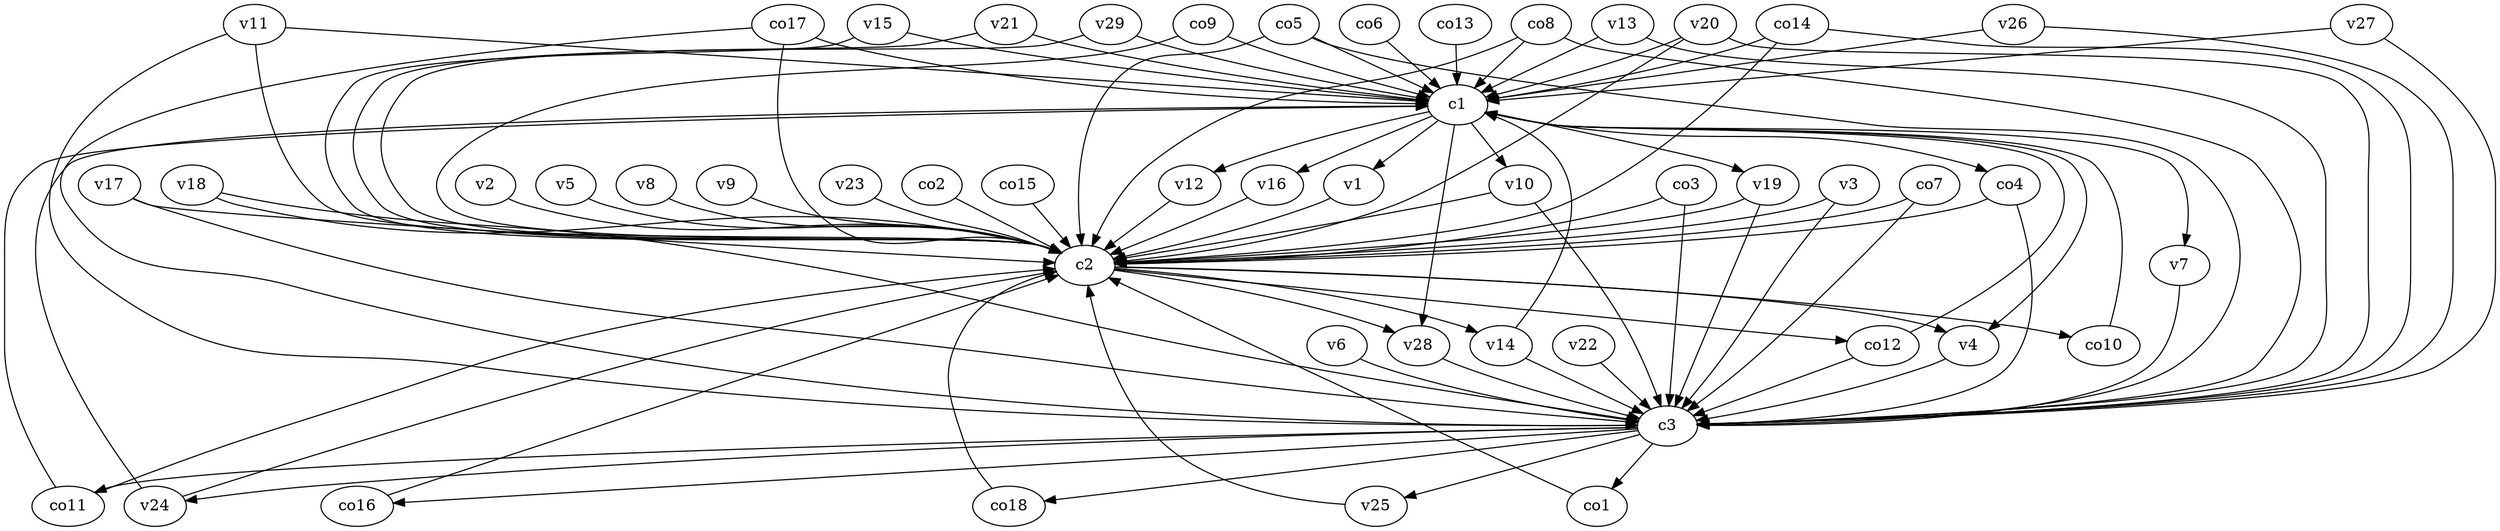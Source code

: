 strict digraph  {
c1;
c2;
c3;
v1;
v2;
v3;
v4;
v5;
v6;
v7;
v8;
v9;
v10;
v11;
v12;
v13;
v14;
v15;
v16;
v17;
v18;
v19;
v20;
v21;
v22;
v23;
v24;
v25;
v26;
v27;
v28;
v29;
co1;
co2;
co3;
co4;
co5;
co6;
co7;
co8;
co9;
co10;
co11;
co12;
co13;
co14;
co15;
co16;
co17;
co18;
c1 -> v19  [weight=1];
c1 -> co4  [weight=1];
c1 -> v12  [weight=1];
c1 -> v7  [weight=1];
c1 -> v10  [weight=1];
c1 -> v1  [weight=1];
c1 -> v16  [weight=1];
c1 -> v4  [weight=1];
c1 -> v28  [weight=1];
c2 -> co10  [weight=1];
c2 -> v28  [weight=1];
c2 -> v4  [weight=1];
c2 -> co12  [weight=1];
c2 -> v14  [weight=1];
c3 -> co1  [weight=1];
c3 -> v24  [weight=1];
c3 -> co18  [weight=1];
c3 -> v25  [weight=1];
c3 -> co16  [weight=1];
c3 -> co11  [weight=1];
v1 -> c2  [weight=1];
v2 -> c2  [weight=1];
v3 -> c3  [weight=1];
v3 -> c2  [weight=1];
v4 -> c3  [weight=1];
v5 -> c2  [weight=1];
v6 -> c3  [weight=1];
v7 -> c3  [weight=1];
v8 -> c2  [weight=1];
v9 -> c2  [weight=1];
v10 -> c2  [weight=1];
v10 -> c3  [weight=1];
v11 -> c2  [weight=1];
v11 -> c3  [weight=1];
v11 -> c1  [weight=1];
v12 -> c2  [weight=1];
v13 -> c1  [weight=1];
v13 -> c3  [weight=1];
v14 -> c1  [weight=1];
v14 -> c3  [weight=1];
v15 -> c2  [weight=1];
v15 -> c1  [weight=1];
v16 -> c2  [weight=1];
v17 -> c3  [weight=1];
v17 -> c2  [weight=1];
v18 -> c3  [weight=1];
v18 -> c2  [weight=1];
v19 -> c2  [weight=1];
v19 -> c3  [weight=1];
v20 -> c1  [weight=1];
v20 -> c2  [weight=1];
v20 -> c3  [weight=1];
v21 -> c2  [weight=1];
v21 -> c1  [weight=1];
v22 -> c3  [weight=1];
v23 -> c2  [weight=1];
v24 -> c2  [weight=1];
v24 -> c1  [weight=1];
v25 -> c2  [weight=1];
v26 -> c1  [weight=1];
v26 -> c3  [weight=1];
v27 -> c1  [weight=1];
v27 -> c3  [weight=1];
v28 -> c3  [weight=1];
v29 -> c2  [weight=1];
v29 -> c1  [weight=1];
co1 -> c2  [weight=1];
co2 -> c2  [weight=1];
co3 -> c2  [weight=1];
co3 -> c3  [weight=1];
co4 -> c3  [weight=1];
co4 -> c2  [weight=1];
co5 -> c3  [weight=1];
co5 -> c1  [weight=1];
co5 -> c2  [weight=1];
co6 -> c1  [weight=1];
co7 -> c3  [weight=1];
co7 -> c2  [weight=1];
co8 -> c1  [weight=1];
co8 -> c3  [weight=1];
co8 -> c2  [weight=1];
co9 -> c1  [weight=1];
co9 -> c2  [weight=1];
co10 -> c1  [weight=1];
co11 -> c2  [weight=1];
co11 -> c1  [weight=1];
co12 -> c1  [weight=1];
co12 -> c3  [weight=1];
co13 -> c1  [weight=1];
co14 -> c1  [weight=1];
co14 -> c3  [weight=1];
co14 -> c2  [weight=1];
co15 -> c2  [weight=1];
co16 -> c2  [weight=1];
co17 -> c1  [weight=1];
co17 -> c2  [weight=1];
co17 -> c3  [weight=1];
co18 -> c2  [weight=1];
}
